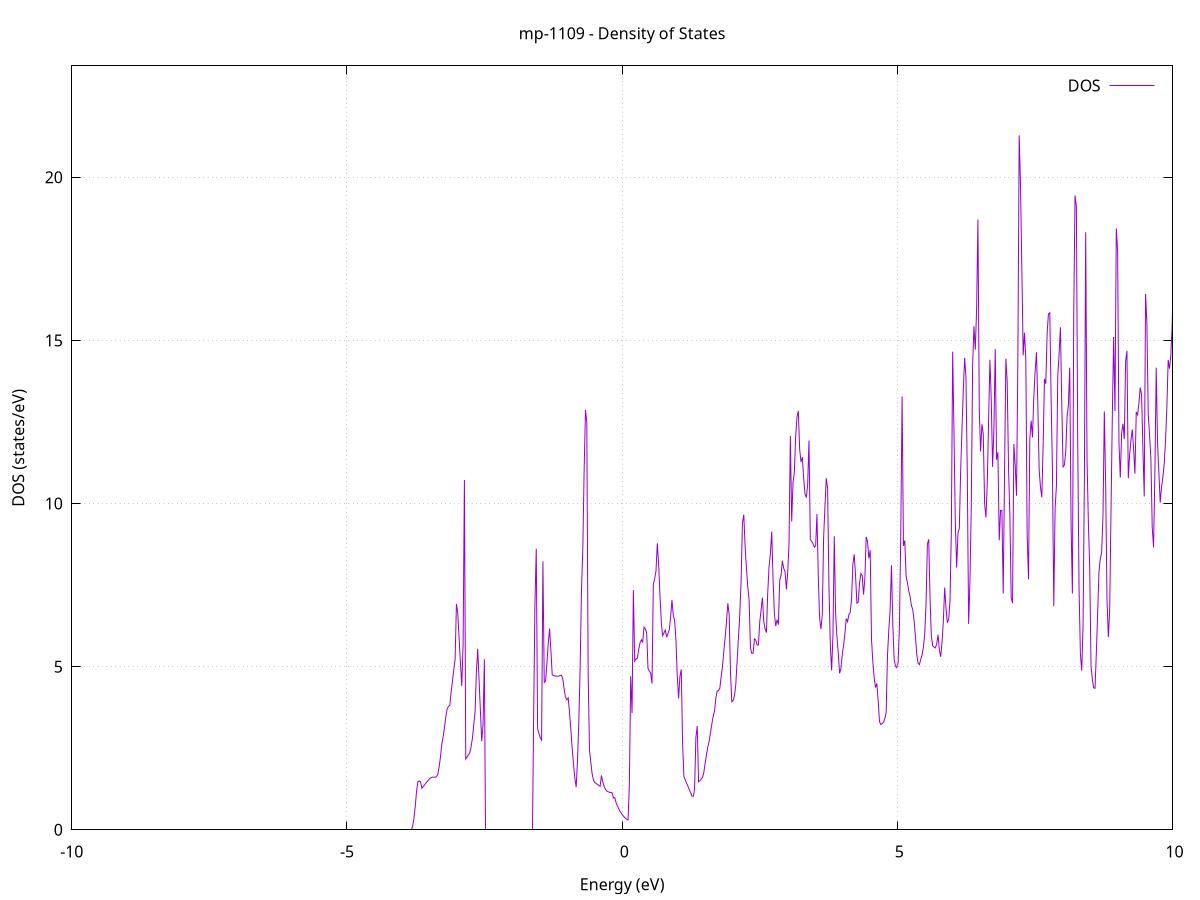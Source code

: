 set title 'mp-1109 - Density of States'
set xlabel 'Energy (eV)'
set ylabel 'DOS (states/eV)'
set grid
set xrange [-10:10]
set yrange [0:23.418]
set xzeroaxis lt -1
set terminal png size 800,600
set output 'mp-1109_dos_gnuplot.png'
plot '-' using 1:2 with lines title 'DOS'
-33.904400 0.000000
-33.880200 0.000000
-33.856000 0.000000
-33.831900 0.000000
-33.807700 0.000000
-33.783500 0.000000
-33.759300 0.000000
-33.735200 0.000000
-33.711000 0.000000
-33.686800 0.000000
-33.662600 0.000000
-33.638500 0.000000
-33.614300 0.000000
-33.590100 0.000000
-33.566000 0.000000
-33.541800 0.000000
-33.517600 0.000000
-33.493400 0.000000
-33.469300 0.000000
-33.445100 0.000000
-33.420900 0.000000
-33.396700 0.000000
-33.372600 0.000000
-33.348400 0.000000
-33.324200 0.000000
-33.300000 0.000000
-33.275900 0.000000
-33.251700 0.000000
-33.227500 0.000000
-33.203400 0.000000
-33.179200 0.000000
-33.155000 0.000000
-33.130800 0.000000
-33.106700 0.000000
-33.082500 0.000000
-33.058300 0.000000
-33.034100 0.000000
-33.010000 0.000000
-32.985800 0.000000
-32.961600 0.000000
-32.937500 0.000000
-32.913300 0.000000
-32.889100 0.000000
-32.864900 0.000000
-32.840800 0.000000
-32.816600 0.000000
-32.792400 0.000000
-32.768200 0.000000
-32.744100 0.000000
-32.719900 0.000000
-32.695700 0.000000
-32.671500 0.000000
-32.647400 0.000000
-32.623200 0.000000
-32.599000 0.000000
-32.574900 0.000000
-32.550700 0.000000
-32.526500 0.000000
-32.502300 0.000000
-32.478200 0.000000
-32.454000 0.000000
-32.429800 0.000000
-32.405600 0.000000
-32.381500 0.000000
-32.357300 0.000000
-32.333100 0.000000
-32.308900 0.000000
-32.284800 0.000000
-32.260600 0.000000
-32.236400 0.000000
-32.212300 0.000000
-32.188100 0.000000
-32.163900 0.000000
-32.139700 0.000000
-32.115600 0.000000
-32.091400 0.000000
-32.067200 0.000000
-32.043000 0.000000
-32.018900 0.000000
-31.994700 0.000000
-31.970500 0.000000
-31.946300 0.000000
-31.922200 0.000000
-31.898000 0.000000
-31.873800 0.000000
-31.849700 0.000000
-31.825500 0.000000
-31.801300 0.000000
-31.777100 0.000000
-31.753000 0.000000
-31.728800 0.000000
-31.704600 0.000000
-31.680400 0.000000
-31.656300 0.000000
-31.632100 0.000000
-31.607900 0.000000
-31.583800 0.000000
-31.559600 0.000000
-31.535400 0.000000
-31.511200 0.000000
-31.487100 0.000000
-31.462900 0.000000
-31.438700 0.000000
-31.414500 0.000000
-31.390400 0.000000
-31.366200 0.000000
-31.342000 0.000000
-31.317800 0.000000
-31.293700 0.000000
-31.269500 0.000000
-31.245300 0.000000
-31.221200 0.000000
-31.197000 0.000000
-31.172800 0.000000
-31.148600 0.000000
-31.124500 0.000000
-31.100300 0.000000
-31.076100 0.000000
-31.051900 0.000000
-31.027800 0.000000
-31.003600 0.000000
-30.979400 0.000000
-30.955200 0.000000
-30.931100 0.000000
-30.906900 0.000000
-30.882700 0.000000
-30.858600 0.000000
-30.834400 0.000000
-30.810200 0.000000
-30.786000 0.000000
-30.761900 0.000000
-30.737700 0.000000
-30.713500 59.623000
-30.689300 0.000000
-30.665200 58.173700
-30.641000 0.000000
-30.616800 0.000000
-30.592600 0.000000
-30.568500 0.000000
-30.544300 0.000000
-30.520100 0.000000
-30.496000 0.000000
-30.471800 0.000000
-30.447600 0.000000
-30.423400 0.000000
-30.399300 0.000000
-30.375100 0.000000
-30.350900 0.000000
-30.326700 0.000000
-30.302600 0.000000
-30.278400 0.000000
-30.254200 0.000000
-30.230100 0.000000
-30.205900 0.000000
-30.181700 0.000000
-30.157500 0.000000
-30.133400 0.000000
-30.109200 0.000000
-30.085000 0.000000
-30.060800 0.000000
-30.036700 0.000000
-30.012500 0.000000
-29.988300 0.000000
-29.964100 0.000000
-29.940000 0.000000
-29.915800 0.000000
-29.891600 0.000000
-29.867500 0.000000
-29.843300 0.000000
-29.819100 0.000000
-29.794900 0.000000
-29.770800 0.000000
-29.746600 0.000000
-29.722400 0.000000
-29.698200 0.000000
-29.674100 0.000000
-29.649900 0.000000
-29.625700 0.000000
-29.601500 0.000000
-29.577400 0.000000
-29.553200 0.000000
-29.529000 0.000000
-29.504900 0.000000
-29.480700 0.000000
-29.456500 0.000000
-29.432300 0.000000
-29.408200 0.000000
-29.384000 0.000000
-29.359800 0.000000
-29.335600 0.000000
-29.311500 0.000000
-29.287300 0.000000
-29.263100 0.000000
-29.238900 0.000000
-29.214800 0.000000
-29.190600 0.000000
-29.166400 0.000000
-29.142300 0.000000
-29.118100 0.000000
-29.093900 0.000000
-29.069700 0.000000
-29.045600 0.000000
-29.021400 0.000000
-28.997200 0.000000
-28.973000 0.000000
-28.948900 0.000000
-28.924700 0.000000
-28.900500 0.000000
-28.876400 0.000000
-28.852200 0.000000
-28.828000 0.000000
-28.803800 0.000000
-28.779700 0.000000
-28.755500 0.000000
-28.731300 0.000000
-28.707100 0.000000
-28.683000 0.000000
-28.658800 0.000000
-28.634600 0.000000
-28.610400 0.000000
-28.586300 0.000000
-28.562100 0.000000
-28.537900 0.000000
-28.513800 0.000000
-28.489600 0.000000
-28.465400 0.000000
-28.441200 0.000000
-28.417100 0.000000
-28.392900 0.000000
-28.368700 0.000000
-28.344500 0.000000
-28.320400 0.000000
-28.296200 0.000000
-28.272000 0.000000
-28.247800 0.000000
-28.223700 0.000000
-28.199500 0.000000
-28.175300 0.000000
-28.151200 0.000000
-28.127000 0.000000
-28.102800 0.000000
-28.078600 0.000000
-28.054500 0.000000
-28.030300 0.000000
-28.006100 0.000000
-27.981900 0.000000
-27.957800 0.000000
-27.933600 0.000000
-27.909400 0.000000
-27.885200 0.000000
-27.861100 0.000000
-27.836900 0.000000
-27.812700 0.000000
-27.788600 0.000000
-27.764400 0.000000
-27.740200 0.000000
-27.716000 0.000000
-27.691900 0.000000
-27.667700 0.000000
-27.643500 0.000000
-27.619300 0.000000
-27.595200 0.000000
-27.571000 0.000000
-27.546800 0.000000
-27.522600 0.000000
-27.498500 0.000000
-27.474300 0.000000
-27.450100 0.000000
-27.426000 0.000000
-27.401800 0.000000
-27.377600 0.000000
-27.353400 0.000000
-27.329300 0.000000
-27.305100 0.000000
-27.280900 0.000000
-27.256700 0.000000
-27.232600 0.000000
-27.208400 0.000000
-27.184200 0.000000
-27.160100 0.000000
-27.135900 0.000000
-27.111700 0.000000
-27.087500 0.000000
-27.063400 0.000000
-27.039200 0.000000
-27.015000 0.000000
-26.990800 0.000000
-26.966700 0.000000
-26.942500 0.000000
-26.918300 0.000000
-26.894100 0.000000
-26.870000 0.000000
-26.845800 0.000000
-26.821600 0.000000
-26.797500 0.000000
-26.773300 0.000000
-26.749100 0.000000
-26.724900 0.000000
-26.700800 0.000000
-26.676600 0.000000
-26.652400 0.000000
-26.628200 0.000000
-26.604100 0.000000
-26.579900 0.000000
-26.555700 0.000000
-26.531500 0.000000
-26.507400 0.000000
-26.483200 0.000000
-26.459000 0.000000
-26.434900 0.000000
-26.410700 0.000000
-26.386500 0.000000
-26.362300 0.000000
-26.338200 0.000000
-26.314000 0.000000
-26.289800 0.000000
-26.265600 0.000000
-26.241500 0.000000
-26.217300 0.000000
-26.193100 0.000000
-26.168900 0.000000
-26.144800 0.000000
-26.120600 0.000000
-26.096400 0.000000
-26.072300 0.000000
-26.048100 0.000000
-26.023900 0.000000
-25.999700 0.000000
-25.975600 0.000000
-25.951400 0.000000
-25.927200 0.000000
-25.903000 0.000000
-25.878900 0.000000
-25.854700 0.000000
-25.830500 0.000000
-25.806400 0.000000
-25.782200 0.000000
-25.758000 0.000000
-25.733800 0.000000
-25.709700 0.000000
-25.685500 0.000000
-25.661300 0.000000
-25.637100 0.000000
-25.613000 0.000000
-25.588800 0.000000
-25.564600 0.000000
-25.540400 0.000000
-25.516300 0.000000
-25.492100 0.000000
-25.467900 0.000000
-25.443800 0.000000
-25.419600 0.000000
-25.395400 0.000000
-25.371200 0.000000
-25.347100 0.000000
-25.322900 0.000000
-25.298700 0.000000
-25.274500 0.000000
-25.250400 0.000000
-25.226200 0.000000
-25.202000 0.000000
-25.177800 0.000000
-25.153700 0.000000
-25.129500 0.000000
-25.105300 0.000000
-25.081200 0.000000
-25.057000 0.000000
-25.032800 0.000000
-25.008600 0.000000
-24.984500 0.000000
-24.960300 0.000000
-24.936100 0.000000
-24.911900 0.000000
-24.887800 0.000000
-24.863600 0.000000
-24.839400 0.000000
-24.815200 0.000000
-24.791100 0.000000
-24.766900 0.000000
-24.742700 0.000000
-24.718600 0.000000
-24.694400 0.000000
-24.670200 0.000000
-24.646000 0.000000
-24.621900 0.000000
-24.597700 0.000000
-24.573500 0.000000
-24.549300 0.000000
-24.525200 0.000000
-24.501000 0.000000
-24.476800 0.000000
-24.452700 0.000000
-24.428500 0.000000
-24.404300 0.000000
-24.380100 0.000000
-24.356000 0.000000
-24.331800 0.000000
-24.307600 0.000000
-24.283400 0.000000
-24.259300 0.000000
-24.235100 0.000000
-24.210900 0.000000
-24.186700 0.000000
-24.162600 0.000000
-24.138400 0.000000
-24.114200 0.000000
-24.090100 0.000000
-24.065900 0.000000
-24.041700 0.000000
-24.017500 0.000000
-23.993400 0.000000
-23.969200 0.000000
-23.945000 0.000000
-23.920800 0.000000
-23.896700 0.000000
-23.872500 0.000000
-23.848300 0.000000
-23.824100 0.000000
-23.800000 0.000000
-23.775800 0.000000
-23.751600 0.000000
-23.727500 0.000000
-23.703300 0.000000
-23.679100 0.000000
-23.654900 0.000000
-23.630800 0.000000
-23.606600 0.000000
-23.582400 0.000000
-23.558200 0.000000
-23.534100 0.000000
-23.509900 0.000000
-23.485700 0.000000
-23.461500 0.000000
-23.437400 0.000000
-23.413200 0.000000
-23.389000 0.000000
-23.364900 0.000000
-23.340700 0.000000
-23.316500 0.000000
-23.292300 0.000000
-23.268200 0.000000
-23.244000 0.000000
-23.219800 0.000000
-23.195600 0.000000
-23.171500 0.000000
-23.147300 0.000000
-23.123100 0.000000
-23.099000 0.000000
-23.074800 0.000000
-23.050600 0.000000
-23.026400 0.000000
-23.002300 0.000000
-22.978100 0.000000
-22.953900 0.000000
-22.929700 0.000000
-22.905600 0.000000
-22.881400 0.000000
-22.857200 0.000000
-22.833000 0.000000
-22.808900 0.000000
-22.784700 0.000000
-22.760500 0.000000
-22.736400 0.000000
-22.712200 0.000000
-22.688000 0.000000
-22.663800 0.000000
-22.639700 0.000000
-22.615500 0.000000
-22.591300 0.000000
-22.567100 0.000000
-22.543000 0.000000
-22.518800 0.000000
-22.494600 0.000000
-22.470400 0.000000
-22.446300 0.000000
-22.422100 0.000000
-22.397900 0.000000
-22.373800 0.000000
-22.349600 0.000000
-22.325400 0.000000
-22.301200 0.000000
-22.277100 0.000000
-22.252900 0.000000
-22.228700 0.000000
-22.204500 0.000000
-22.180400 0.000000
-22.156200 0.000000
-22.132000 0.000000
-22.107800 0.000000
-22.083700 0.000000
-22.059500 0.000000
-22.035300 0.000000
-22.011200 0.000000
-21.987000 0.000000
-21.962800 0.000000
-21.938600 0.000000
-21.914500 0.000000
-21.890300 0.000000
-21.866100 0.000000
-21.841900 0.000000
-21.817800 0.000000
-21.793600 0.000000
-21.769400 0.000000
-21.745300 0.000000
-21.721100 0.000000
-21.696900 0.000000
-21.672700 0.000000
-21.648600 0.000000
-21.624400 0.000000
-21.600200 0.000000
-21.576000 0.000000
-21.551900 0.000000
-21.527700 0.000000
-21.503500 0.000000
-21.479300 0.000000
-21.455200 0.000000
-21.431000 0.000000
-21.406800 0.000000
-21.382700 0.000000
-21.358500 0.000000
-21.334300 0.000000
-21.310100 0.000000
-21.286000 0.000000
-21.261800 0.000000
-21.237600 0.000000
-21.213400 0.000000
-21.189300 0.000000
-21.165100 0.000000
-21.140900 0.000000
-21.116700 0.000000
-21.092600 0.000000
-21.068400 0.000000
-21.044200 0.000000
-21.020100 0.000000
-20.995900 0.000000
-20.971700 0.000000
-20.947500 0.000000
-20.923400 0.000000
-20.899200 0.000000
-20.875000 0.000000
-20.850800 0.000000
-20.826700 0.000000
-20.802500 0.000000
-20.778300 0.000000
-20.754100 0.000000
-20.730000 0.000000
-20.705800 0.000000
-20.681600 0.000000
-20.657500 0.000000
-20.633300 0.000000
-20.609100 0.000000
-20.584900 0.000000
-20.560800 0.000000
-20.536600 0.000000
-20.512400 0.000000
-20.488200 0.000000
-20.464100 0.000000
-20.439900 0.000000
-20.415700 0.000000
-20.391600 0.000000
-20.367400 0.000000
-20.343200 0.000000
-20.319000 0.000000
-20.294900 0.000000
-20.270700 0.000000
-20.246500 0.000000
-20.222300 0.000000
-20.198200 0.000000
-20.174000 0.000000
-20.149800 0.000000
-20.125600 0.000000
-20.101500 0.000000
-20.077300 0.000000
-20.053100 0.000000
-20.029000 0.000000
-20.004800 0.000000
-19.980600 0.000000
-19.956400 0.000000
-19.932300 0.000000
-19.908100 0.000000
-19.883900 0.000000
-19.859700 0.000000
-19.835600 0.000000
-19.811400 0.000000
-19.787200 0.000000
-19.763000 0.000000
-19.738900 0.000000
-19.714700 0.000000
-19.690500 0.000000
-19.666400 0.000000
-19.642200 0.000000
-19.618000 0.000000
-19.593800 0.000000
-19.569700 0.000000
-19.545500 0.000000
-19.521300 0.000000
-19.497100 0.000000
-19.473000 0.000000
-19.448800 0.000000
-19.424600 0.000000
-19.400400 0.000000
-19.376300 0.000000
-19.352100 0.000000
-19.327900 0.000000
-19.303800 0.000000
-19.279600 0.000000
-19.255400 0.000000
-19.231200 0.000000
-19.207100 0.000000
-19.182900 0.000000
-19.158700 0.000000
-19.134500 0.000000
-19.110400 0.000000
-19.086200 0.000000
-19.062000 0.000000
-19.037800 0.000000
-19.013700 0.000000
-18.989500 0.000000
-18.965300 0.000000
-18.941200 0.000000
-18.917000 0.000000
-18.892800 0.000000
-18.868600 0.000000
-18.844500 0.000000
-18.820300 0.000000
-18.796100 0.000000
-18.771900 0.000000
-18.747800 0.000000
-18.723600 0.000000
-18.699400 0.000000
-18.675300 0.000000
-18.651100 0.000000
-18.626900 0.000000
-18.602700 0.000000
-18.578600 0.000000
-18.554400 0.000000
-18.530200 0.000000
-18.506000 0.000000
-18.481900 0.000000
-18.457700 0.000000
-18.433500 0.000000
-18.409300 0.000000
-18.385200 0.000000
-18.361000 0.000000
-18.336800 0.000000
-18.312700 0.000000
-18.288500 0.000000
-18.264300 0.000000
-18.240100 0.000000
-18.216000 0.000000
-18.191800 0.000000
-18.167600 0.000000
-18.143400 0.000000
-18.119300 0.000000
-18.095100 0.000000
-18.070900 0.000000
-18.046700 0.000000
-18.022600 0.000000
-17.998400 0.000000
-17.974200 0.000000
-17.950100 0.000000
-17.925900 0.000000
-17.901700 0.000000
-17.877500 0.000000
-17.853400 0.000000
-17.829200 0.000000
-17.805000 0.000000
-17.780800 0.000000
-17.756700 0.000000
-17.732500 0.000000
-17.708300 0.000000
-17.684100 0.000000
-17.660000 0.000000
-17.635800 0.000000
-17.611600 0.000000
-17.587500 0.000000
-17.563300 0.000000
-17.539100 0.000000
-17.514900 0.000000
-17.490800 0.000000
-17.466600 0.000000
-17.442400 0.000000
-17.418200 0.000000
-17.394100 0.000000
-17.369900 0.000000
-17.345700 0.000000
-17.321600 0.000000
-17.297400 0.000000
-17.273200 0.000000
-17.249000 0.000000
-17.224900 0.000000
-17.200700 0.000000
-17.176500 0.000000
-17.152300 0.000000
-17.128200 0.000000
-17.104000 0.000000
-17.079800 0.000000
-17.055600 0.000000
-17.031500 0.000000
-17.007300 0.000000
-16.983100 0.000000
-16.959000 0.000000
-16.934800 0.000000
-16.910600 0.000000
-16.886400 0.000000
-16.862300 0.000000
-16.838100 0.000000
-16.813900 0.000000
-16.789700 0.000000
-16.765600 0.000000
-16.741400 0.000000
-16.717200 0.000000
-16.693000 0.000000
-16.668900 0.000000
-16.644700 0.000000
-16.620500 0.000000
-16.596400 0.000000
-16.572200 0.000000
-16.548000 0.000000
-16.523800 0.000000
-16.499700 0.000000
-16.475500 0.000000
-16.451300 0.000000
-16.427100 0.000000
-16.403000 0.000000
-16.378800 0.000000
-16.354600 0.000000
-16.330400 0.000000
-16.306300 0.000000
-16.282100 0.000000
-16.257900 0.000000
-16.233800 0.000000
-16.209600 0.000000
-16.185400 0.000000
-16.161200 0.000000
-16.137100 0.000000
-16.112900 0.000000
-16.088700 0.000000
-16.064500 0.000000
-16.040400 0.000000
-16.016200 0.000000
-15.992000 0.000000
-15.967900 0.000000
-15.943700 0.000000
-15.919500 0.000000
-15.895300 0.000000
-15.871200 0.000000
-15.847000 0.000000
-15.822800 0.000000
-15.798600 0.000000
-15.774500 0.000000
-15.750300 0.000000
-15.726100 0.000000
-15.701900 0.000000
-15.677800 0.000000
-15.653600 0.000000
-15.629400 0.000000
-15.605300 0.000000
-15.581100 0.000000
-15.556900 0.000000
-15.532700 0.000000
-15.508600 0.000000
-15.484400 0.000000
-15.460200 0.000000
-15.436000 0.000000
-15.411900 0.000000
-15.387700 0.000000
-15.363500 0.000000
-15.339300 0.000000
-15.315200 0.000000
-15.291000 0.000000
-15.266800 0.000000
-15.242700 0.000000
-15.218500 0.000000
-15.194300 0.000000
-15.170100 0.000000
-15.146000 0.000000
-15.121800 0.000000
-15.097600 0.000000
-15.073400 0.000000
-15.049300 0.000000
-15.025100 0.000000
-15.000900 0.000000
-14.976700 0.000000
-14.952600 0.000000
-14.928400 0.000000
-14.904200 0.000000
-14.880100 0.000000
-14.855900 0.000000
-14.831700 0.000000
-14.807500 0.000000
-14.783400 0.000000
-14.759200 0.000000
-14.735000 0.000000
-14.710800 0.000000
-14.686700 0.000000
-14.662500 0.000000
-14.638300 0.000000
-14.614200 0.000000
-14.590000 0.000000
-14.565800 0.000000
-14.541600 0.000000
-14.517500 0.000000
-14.493300 0.000000
-14.469100 0.000000
-14.444900 0.000000
-14.420800 0.000000
-14.396600 0.000000
-14.372400 0.000000
-14.348200 0.000000
-14.324100 0.000000
-14.299900 0.000000
-14.275700 0.000000
-14.251600 0.000000
-14.227400 0.000000
-14.203200 0.000000
-14.179000 0.000000
-14.154900 0.000000
-14.130700 0.000000
-14.106500 0.000000
-14.082300 0.000000
-14.058200 0.000000
-14.034000 0.000000
-14.009800 0.000000
-13.985600 0.000000
-13.961500 0.000000
-13.937300 0.000000
-13.913100 0.000000
-13.889000 0.000000
-13.864800 0.000000
-13.840600 0.000000
-13.816400 187.718900
-13.792300 0.000000
-13.768100 199.666200
-13.743900 0.000000
-13.719700 0.000000
-13.695600 0.000000
-13.671400 0.000000
-13.647200 0.000000
-13.623000 0.000000
-13.598900 0.000000
-13.574700 0.000000
-13.550500 0.000000
-13.526400 0.000000
-13.502200 0.000000
-13.478000 0.000000
-13.453800 0.000000
-13.429700 0.000000
-13.405500 0.000000
-13.381300 0.000000
-13.357100 0.000000
-13.333000 0.000000
-13.308800 0.000000
-13.284600 0.000000
-13.260500 0.000000
-13.236300 0.000000
-13.212100 0.000000
-13.187900 40.340700
-13.163800 35.592000
-13.139600 0.000000
-13.115400 0.000000
-13.091200 49.089200
-13.067100 239.071600
-13.042900 310.539800
-13.018700 34.413700
-12.994500 58.851500
-12.970400 16.103400
-12.946200 0.000000
-12.922000 0.000000
-12.897900 36.713900
-12.873700 21.592200
-12.849500 14.059500
-12.825300 12.189200
-12.801200 27.093900
-12.777000 34.519600
-12.752800 0.000000
-12.728600 22.403400
-12.704500 16.416400
-12.680300 39.148100
-12.656100 0.000000
-12.631900 0.000000
-12.607800 0.000000
-12.583600 0.000000
-12.559400 0.000000
-12.535300 0.000000
-12.511100 0.000000
-12.486900 0.000000
-12.462700 0.000000
-12.438600 0.000000
-12.414400 0.000000
-12.390200 0.000000
-12.366000 0.000000
-12.341900 0.000000
-12.317700 0.000000
-12.293500 0.000000
-12.269300 0.000000
-12.245200 0.000000
-12.221000 0.000000
-12.196800 0.000000
-12.172700 0.000000
-12.148500 0.000000
-12.124300 0.000000
-12.100100 0.000000
-12.076000 0.000000
-12.051800 0.000000
-12.027600 0.000000
-12.003400 0.000000
-11.979300 0.000000
-11.955100 0.000000
-11.930900 0.000000
-11.906800 0.000000
-11.882600 0.000000
-11.858400 0.000000
-11.834200 0.000000
-11.810100 0.000000
-11.785900 0.000000
-11.761700 0.000000
-11.737500 0.000000
-11.713400 0.000000
-11.689200 0.000000
-11.665000 0.000000
-11.640800 0.000000
-11.616700 0.000000
-11.592500 0.000000
-11.568300 0.000000
-11.544200 0.000000
-11.520000 0.000000
-11.495800 0.000000
-11.471600 0.000000
-11.447500 0.000000
-11.423300 0.000000
-11.399100 0.000000
-11.374900 0.000000
-11.350800 0.000000
-11.326600 0.000000
-11.302400 0.000000
-11.278200 0.000000
-11.254100 0.000000
-11.229900 0.000000
-11.205700 0.000000
-11.181600 0.000000
-11.157400 0.000000
-11.133200 0.000000
-11.109000 0.000000
-11.084900 0.000000
-11.060700 0.000000
-11.036500 0.000000
-11.012300 0.000000
-10.988200 0.000000
-10.964000 0.000000
-10.939800 0.000000
-10.915600 0.000000
-10.891500 0.000000
-10.867300 0.000000
-10.843100 0.000000
-10.819000 0.000000
-10.794800 0.000000
-10.770600 0.000000
-10.746400 0.000000
-10.722300 0.000000
-10.698100 0.000000
-10.673900 0.000000
-10.649700 0.000000
-10.625600 0.000000
-10.601400 0.000000
-10.577200 0.000000
-10.553000 0.000000
-10.528900 0.000000
-10.504700 0.000000
-10.480500 0.000000
-10.456400 0.000000
-10.432200 0.000000
-10.408000 0.000000
-10.383800 0.000000
-10.359700 0.000000
-10.335500 0.000000
-10.311300 0.000000
-10.287100 0.000000
-10.263000 0.000000
-10.238800 0.000000
-10.214600 0.000000
-10.190500 0.000000
-10.166300 0.000000
-10.142100 0.000000
-10.117900 0.000000
-10.093800 0.000000
-10.069600 0.000000
-10.045400 0.000000
-10.021200 0.000000
-9.997100 0.000000
-9.972900 0.000000
-9.948700 0.000000
-9.924500 0.000000
-9.900400 0.000000
-9.876200 0.000000
-9.852000 0.000000
-9.827900 0.000000
-9.803700 0.000000
-9.779500 0.000000
-9.755300 0.000000
-9.731200 0.000000
-9.707000 0.000000
-9.682800 0.000000
-9.658600 0.000000
-9.634500 0.000000
-9.610300 0.000000
-9.586100 0.000000
-9.561900 0.000000
-9.537800 0.000000
-9.513600 0.000000
-9.489400 0.000000
-9.465300 0.000000
-9.441100 0.000000
-9.416900 0.000000
-9.392700 0.000000
-9.368600 0.000000
-9.344400 0.000000
-9.320200 0.000000
-9.296000 0.000000
-9.271900 0.000000
-9.247700 0.000000
-9.223500 0.000000
-9.199300 0.000000
-9.175200 0.000000
-9.151000 0.000000
-9.126800 0.000000
-9.102700 0.000000
-9.078500 0.000000
-9.054300 0.000000
-9.030100 0.000000
-9.006000 0.000000
-8.981800 0.000000
-8.957600 0.000000
-8.933400 0.000000
-8.909300 0.000000
-8.885100 0.000000
-8.860900 0.000000
-8.836800 0.000000
-8.812600 0.000000
-8.788400 0.000000
-8.764200 0.000000
-8.740100 0.000000
-8.715900 0.000000
-8.691700 0.000000
-8.667500 0.000000
-8.643400 0.000000
-8.619200 0.000000
-8.595000 0.000000
-8.570800 0.000000
-8.546700 0.000000
-8.522500 0.000000
-8.498300 0.000000
-8.474200 0.000000
-8.450000 0.000000
-8.425800 0.000000
-8.401600 0.000000
-8.377500 0.000000
-8.353300 0.000000
-8.329100 0.000000
-8.304900 0.000000
-8.280800 0.000000
-8.256600 0.000000
-8.232400 0.000000
-8.208200 0.000000
-8.184100 0.000000
-8.159900 0.000000
-8.135700 0.000000
-8.111600 0.000000
-8.087400 0.000000
-8.063200 0.000000
-8.039000 0.000000
-8.014900 0.000000
-7.990700 0.000000
-7.966500 0.000000
-7.942300 0.000000
-7.918200 0.000000
-7.894000 0.000000
-7.869800 0.000000
-7.845600 0.000000
-7.821500 0.000000
-7.797300 0.000000
-7.773100 0.000000
-7.749000 0.000000
-7.724800 0.000000
-7.700600 0.000000
-7.676400 0.000000
-7.652300 0.000000
-7.628100 0.000000
-7.603900 0.000000
-7.579700 0.000000
-7.555600 0.000000
-7.531400 0.000000
-7.507200 0.000000
-7.483100 0.000000
-7.458900 0.000000
-7.434700 0.000000
-7.410500 0.000000
-7.386400 0.000000
-7.362200 0.000000
-7.338000 0.000000
-7.313800 0.000000
-7.289700 0.000000
-7.265500 0.000000
-7.241300 0.000000
-7.217100 0.000000
-7.193000 0.000000
-7.168800 0.000000
-7.144600 0.000000
-7.120500 0.000000
-7.096300 0.000000
-7.072100 0.000000
-7.047900 0.000000
-7.023800 0.000000
-6.999600 0.000000
-6.975400 0.000000
-6.951200 0.000000
-6.927100 0.000000
-6.902900 0.000000
-6.878700 0.000000
-6.854500 0.000000
-6.830400 0.000000
-6.806200 0.000000
-6.782000 0.000000
-6.757900 0.000000
-6.733700 0.000000
-6.709500 0.000000
-6.685300 0.000000
-6.661200 0.000000
-6.637000 0.000000
-6.612800 0.000000
-6.588600 0.000000
-6.564500 0.000000
-6.540300 0.000000
-6.516100 0.000000
-6.491900 0.000000
-6.467800 0.000000
-6.443600 0.000000
-6.419400 0.000000
-6.395300 0.000000
-6.371100 0.000000
-6.346900 0.000000
-6.322700 0.000000
-6.298600 0.000000
-6.274400 0.000000
-6.250200 0.000000
-6.226000 0.000000
-6.201900 0.000000
-6.177700 0.000000
-6.153500 0.000000
-6.129400 0.000000
-6.105200 0.000000
-6.081000 0.000000
-6.056800 0.000000
-6.032700 0.000000
-6.008500 0.000000
-5.984300 0.000000
-5.960100 0.000000
-5.936000 0.000000
-5.911800 0.000000
-5.887600 0.000000
-5.863400 0.000000
-5.839300 0.000000
-5.815100 0.000000
-5.790900 0.000000
-5.766800 0.000000
-5.742600 0.000000
-5.718400 0.000000
-5.694200 0.000000
-5.670100 0.000000
-5.645900 0.000000
-5.621700 0.000000
-5.597500 0.000000
-5.573400 0.000000
-5.549200 0.000000
-5.525000 0.000000
-5.500800 0.000000
-5.476700 0.000000
-5.452500 0.000000
-5.428300 0.000000
-5.404200 0.000000
-5.380000 0.000000
-5.355800 0.000000
-5.331600 0.000000
-5.307500 0.000000
-5.283300 0.000000
-5.259100 0.000000
-5.234900 0.000000
-5.210800 0.000000
-5.186600 0.000000
-5.162400 0.000000
-5.138200 0.000000
-5.114100 0.000000
-5.089900 0.000000
-5.065700 0.000000
-5.041600 0.000000
-5.017400 0.000000
-4.993200 0.000000
-4.969000 0.000000
-4.944900 0.000000
-4.920700 0.000000
-4.896500 0.000000
-4.872300 0.000000
-4.848200 0.000000
-4.824000 0.000000
-4.799800 0.000000
-4.775700 0.000000
-4.751500 0.000000
-4.727300 0.000000
-4.703100 0.000000
-4.679000 0.000000
-4.654800 0.000000
-4.630600 0.000000
-4.606400 0.000000
-4.582300 0.000000
-4.558100 0.000000
-4.533900 0.000000
-4.509700 0.000000
-4.485600 0.000000
-4.461400 0.000000
-4.437200 0.000000
-4.413100 0.000000
-4.388900 0.000000
-4.364700 0.000000
-4.340500 0.000000
-4.316400 0.000000
-4.292200 0.000000
-4.268000 0.000000
-4.243800 0.000000
-4.219700 0.000000
-4.195500 0.000000
-4.171300 0.000000
-4.147100 0.000000
-4.123000 0.000000
-4.098800 0.000000
-4.074600 0.000000
-4.050500 0.000000
-4.026300 0.000000
-4.002100 0.000000
-3.977900 0.000000
-3.953800 0.000000
-3.929600 0.000000
-3.905400 0.000000
-3.881200 0.000000
-3.857100 0.000000
-3.832900 0.000000
-3.808700 0.093800
-3.784500 0.333800
-3.760400 0.694800
-3.736200 1.168900
-3.712000 1.473700
-3.687900 1.498000
-3.663700 1.474200
-3.639500 1.273400
-3.615300 1.324300
-3.591200 1.375100
-3.567000 1.425900
-3.542800 1.476700
-3.518600 1.527500
-3.494500 1.574600
-3.470300 1.602400
-3.446100 1.613300
-3.422000 1.612100
-3.397800 1.613400
-3.373600 1.630700
-3.349400 1.702300
-3.325300 1.922800
-3.301100 2.232800
-3.276900 2.619000
-3.252700 2.849600
-3.228600 3.129700
-3.204400 3.460400
-3.180200 3.704300
-3.156000 3.782300
-3.131900 3.816300
-3.107700 4.212500
-3.083500 4.562400
-3.059400 4.900100
-3.035200 5.221800
-3.011000 6.922400
-2.986800 6.632700
-2.962700 5.880800
-2.938500 5.138300
-2.914300 4.410200
-2.890100 5.659000
-2.866000 10.724200
-2.841800 2.165100
-2.817600 2.228300
-2.793400 2.291700
-2.769300 2.359600
-2.745100 2.548600
-2.720900 2.801800
-2.696800 3.206900
-2.672600 3.606400
-2.648400 4.826700
-2.624200 5.548500
-2.600100 4.608100
-2.575900 3.663000
-2.551700 2.713100
-2.527500 3.217800
-2.503400 5.227200
-2.479200 0.000000
-2.455000 0.000000
-2.430800 0.000000
-2.406700 0.000000
-2.382500 0.000000
-2.358300 0.000000
-2.334200 0.000000
-2.310000 0.000000
-2.285800 0.000000
-2.261600 0.000000
-2.237500 0.000000
-2.213300 0.000000
-2.189100 0.000000
-2.164900 0.000000
-2.140800 0.000000
-2.116600 0.000000
-2.092400 0.000000
-2.068200 0.000000
-2.044100 0.000000
-2.019900 0.000000
-1.995700 0.000000
-1.971600 0.000000
-1.947400 0.000000
-1.923200 0.000000
-1.899000 0.000000
-1.874900 0.000000
-1.850700 0.000000
-1.826500 0.000000
-1.802300 0.000000
-1.778200 0.000000
-1.754000 0.000000
-1.729800 0.000000
-1.705700 0.000000
-1.681500 0.000000
-1.657300 0.000000
-1.633100 0.000000
-1.609000 3.309200
-1.584800 6.916900
-1.560600 8.618100
-1.536400 3.099400
-1.512300 2.959400
-1.488100 2.819500
-1.463900 2.752300
-1.439700 8.230400
-1.415600 4.516800
-1.391400 4.557100
-1.367200 5.092100
-1.343100 5.712300
-1.318900 6.165200
-1.294700 5.502600
-1.270500 4.750300
-1.246400 4.729000
-1.222200 4.716400
-1.198000 4.709500
-1.173800 4.705000
-1.149700 4.712700
-1.125500 4.731300
-1.101300 4.738200
-1.077100 4.602300
-1.053000 4.308100
-1.028800 4.058100
-1.004600 3.983800
-0.980500 4.042500
-0.956300 3.600000
-0.932100 3.061100
-0.907900 2.504500
-0.883800 2.012300
-0.859600 1.587000
-0.835400 1.307300
-0.811200 2.130500
-0.787100 3.322800
-0.762900 4.992900
-0.738700 7.362400
-0.714500 8.618500
-0.690400 11.042600
-0.666200 12.867100
-0.642000 12.481900
-0.617900 4.843900
-0.593700 2.447600
-0.569500 2.078000
-0.545300 1.711300
-0.521200 1.523900
-0.497000 1.447500
-0.472800 1.419300
-0.448600 1.391100
-0.424500 1.363100
-0.400300 1.335200
-0.376100 1.665000
-0.352000 1.466800
-0.327800 1.328700
-0.303600 1.239100
-0.279400 1.187400
-0.255300 1.165600
-0.231100 1.150300
-0.206900 1.140000
-0.182700 1.134800
-0.158600 0.976400
-0.134400 0.989000
-0.110200 0.831800
-0.086000 0.732800
-0.061900 0.644300
-0.037700 0.560500
-0.013500 0.498900
0.010600 0.445100
0.034800 0.397400
0.059000 0.356000
0.083200 0.320800
0.107300 0.299300
0.131500 1.366900
0.155700 4.707900
0.179900 3.576400
0.204000 7.347600
0.228200 5.169000
0.252400 5.239100
0.276600 5.260100
0.300700 5.526400
0.324900 5.731000
0.349100 5.825100
0.373200 5.738700
0.397400 6.214100
0.421600 6.158600
0.445800 6.032700
0.469900 4.941500
0.494100 4.862900
0.518300 4.801500
0.542500 4.482600
0.566600 7.519900
0.590800 7.698100
0.615000 7.937300
0.639200 8.784600
0.663300 8.128800
0.687500 7.184200
0.711700 6.350100
0.735800 5.950600
0.760000 6.036100
0.784200 6.120900
0.808400 5.904500
0.832500 6.017300
0.856700 6.130800
0.880900 6.514800
0.905100 7.046000
0.929200 6.578300
0.953400 6.417000
0.977600 5.807900
1.001700 4.707900
1.025900 4.027900
1.050100 4.704500
1.074300 4.916600
1.098400 2.618000
1.122600 1.628800
1.146800 1.532700
1.171000 1.433500
1.195100 1.334400
1.219300 1.235300
1.243500 1.136300
1.267700 1.037300
1.291800 1.023400
1.316000 1.237100
1.340200 2.835800
1.364300 3.178100
1.388500 1.468400
1.412700 1.502400
1.436900 1.557600
1.461000 1.603800
1.485200 1.773600
1.509400 2.048000
1.533600 2.320100
1.557700 2.541300
1.581900 2.725100
1.606100 2.983900
1.630300 3.248500
1.654400 3.479400
1.678600 3.639900
1.702800 4.046500
1.726900 4.254400
1.751100 4.264400
1.775300 4.342100
1.799500 4.704400
1.823600 5.018000
1.847800 5.476700
1.872000 5.898000
1.896200 6.388900
1.920300 6.942200
1.944500 6.608100
1.968700 4.814300
1.992900 3.925700
2.017000 3.968700
2.041200 4.105400
2.065400 4.459100
2.089500 5.183900
2.113700 5.888100
2.137900 6.623800
2.162100 7.668000
2.186200 9.409100
2.210400 9.659600
2.234600 8.664900
2.258800 8.014700
2.282900 7.453100
2.307100 7.035600
2.331300 5.582000
2.355400 5.407800
2.379600 5.413900
2.403800 5.852000
2.428000 5.817900
2.452100 5.662800
2.476300 5.664300
2.500500 6.378200
2.524700 6.746900
2.548800 7.118200
2.573000 6.381200
2.597200 6.155900
2.621400 6.044600
2.645500 7.279900
2.669700 8.070400
2.693900 8.473200
2.718000 9.142400
2.742200 7.658000
2.766400 6.616200
2.790600 6.244300
2.814700 6.442100
2.838900 6.287300
2.863100 7.652700
2.887300 7.799600
2.911400 8.247000
2.935600 8.013400
2.959800 7.916500
2.984000 7.369400
3.008100 7.883400
3.032300 8.763000
3.056500 12.073200
3.080600 9.452800
3.104800 10.646800
3.129000 10.955800
3.153200 12.074800
3.177300 12.655300
3.201500 12.841000
3.225700 11.656600
3.249900 11.275200
3.274000 11.423700
3.298200 10.782500
3.322400 10.294400
3.346600 10.184500
3.370700 10.572300
3.394900 11.934000
3.419100 8.895500
3.443200 8.844800
3.467400 8.772500
3.491600 8.664800
3.515800 8.699500
3.539900 9.678300
3.564100 7.751000
3.588300 6.476300
3.612500 6.151400
3.636600 6.611200
3.660800 8.943300
3.685000 9.919800
3.709100 10.776900
3.733300 10.456000
3.757500 7.484400
3.781700 5.693300
3.805800 4.885800
3.830000 5.936000
3.854200 8.998300
3.878400 6.650600
3.902500 5.925100
3.926700 5.428400
3.950900 4.795100
3.975100 4.938700
3.999200 5.377200
4.023400 5.650600
4.047600 6.024300
4.071700 6.475200
4.095900 6.379100
4.120100 6.595100
4.144300 6.666200
4.168400 7.063000
4.192600 8.142400
4.216800 8.444400
4.241000 7.795900
4.265100 6.946900
4.289300 6.975100
4.313500 7.564300
4.337700 7.854500
4.361800 7.790500
4.386000 7.209800
4.410200 7.688800
4.434300 8.980600
4.458500 8.832600
4.482700 8.325000
4.506900 8.570000
4.531000 5.842200
4.555200 5.146700
4.579400 4.653900
4.603600 4.361300
4.627700 4.486600
4.651900 3.962800
4.676100 3.315600
4.700300 3.226300
4.724400 3.255000
4.748600 3.296600
4.772800 3.406200
4.796900 3.583800
4.821100 5.343400
4.845300 6.129600
4.869500 6.743100
4.893600 8.108500
4.917800 6.295400
4.942000 5.225500
4.966200 5.017600
4.990300 4.970900
5.014500 5.126200
5.038700 6.238700
5.062800 9.096000
5.087000 13.288100
5.111200 8.702300
5.135400 8.868500
5.159500 7.778000
5.183700 7.568700
5.207900 7.319800
5.232100 7.145900
5.256200 6.872700
5.280400 6.751200
5.304600 6.422200
5.328800 5.936400
5.352900 5.387000
5.377100 5.108500
5.401300 5.061500
5.425400 5.222600
5.449600 5.357800
5.473800 5.600000
5.498000 6.011000
5.522100 6.937800
5.546300 8.761400
5.570500 8.901300
5.594700 7.083500
5.618800 5.936800
5.643000 5.639700
5.667200 5.603000
5.691400 5.575900
5.715500 5.692800
5.739700 5.981700
5.763900 5.504100
5.788000 5.304000
5.812200 5.753500
5.836400 6.403400
5.860600 7.423200
5.884700 6.804600
5.908900 6.346800
5.933100 6.458100
5.957300 7.026200
5.981400 9.106800
6.005600 14.655700
6.029800 12.137400
6.054000 9.425400
6.078100 8.036100
6.102300 9.101000
6.126500 9.235700
6.150600 10.990900
6.174800 12.274200
6.199000 13.478200
6.223200 14.465800
6.247300 13.870500
6.271500 10.888900
6.295700 6.310300
6.319900 7.637800
6.344000 9.927200
6.368200 14.225300
6.392400 15.434800
6.416600 14.718400
6.440700 15.956600
6.464900 18.707900
6.489100 12.884400
6.513200 11.597600
6.537400 12.433500
6.561600 12.141500
6.585800 10.007500
6.609900 9.572900
6.634100 10.608100
6.658300 12.542300
6.682500 14.406800
6.706600 13.203200
6.730800 11.126000
6.755000 12.278800
6.779100 14.736000
6.803300 11.344400
6.827500 11.571600
6.851700 8.876300
6.875800 9.792300
6.900000 9.791900
6.924200 7.241200
6.948400 11.006200
6.972500 14.439200
6.996700 13.720300
7.020900 11.077200
7.045100 9.631800
7.069200 7.115500
7.093400 6.948900
7.117600 11.827600
7.141700 11.171900
7.165900 10.240400
7.190100 14.354500
7.214300 21.289000
7.238400 19.767800
7.262600 17.196500
7.286800 14.542400
7.311000 15.236600
7.335100 14.420900
7.359300 9.028400
7.383500 7.679100
7.407700 11.986700
7.431800 12.539700
7.456000 12.028800
7.480200 13.269200
7.504300 14.057400
7.528500 14.637500
7.552700 13.061200
7.576900 11.038600
7.601000 10.509400
7.625200 10.192700
7.649400 11.772500
7.673600 13.823100
7.697700 13.673200
7.721900 15.218600
7.746100 15.818000
7.770300 15.851100
7.794400 13.255300
7.818600 11.023800
7.842800 6.851900
7.866900 9.847100
7.891100 10.555400
7.915300 13.923700
7.939500 14.594200
7.963600 15.405300
7.987800 13.080500
8.012000 11.125700
8.036200 11.184300
8.060300 11.594400
8.084500 12.663700
8.108700 13.032000
8.132800 14.167200
8.157000 9.371100
8.181200 7.243200
8.205400 15.798500
8.229500 19.444800
8.253700 19.104100
8.277900 11.844300
8.302100 7.400900
8.326200 5.399300
8.350400 4.880400
8.374600 6.250700
8.398800 10.690800
8.422900 18.319500
8.447100 11.349200
8.471300 9.425200
8.495400 8.063900
8.519600 5.022400
8.543800 4.603600
8.568000 4.352200
8.592100 4.338300
8.616300 5.421400
8.640500 6.672800
8.664700 7.930200
8.688800 8.318400
8.713000 8.510200
8.737200 9.638200
8.761400 12.823600
8.785500 10.568400
8.809700 7.084600
8.833900 5.908200
8.858000 6.681100
8.882200 9.692800
8.906400 12.663300
8.930600 15.107100
8.954700 12.838800
8.978900 18.431000
9.003100 17.739400
9.027300 11.867600
9.051400 10.798700
9.075600 12.152800
9.099800 12.448000
9.124000 11.974700
9.148100 14.357800
9.172300 14.680200
9.196500 10.774100
9.220600 11.495000
9.244800 11.951500
9.269000 12.269900
9.293200 11.682100
9.317300 10.918400
9.341500 12.805400
9.365700 12.722100
9.389900 13.082100
9.414000 13.556500
9.438200 13.332300
9.462400 11.690500
9.486500 10.217200
9.510700 16.428900
9.534900 15.509300
9.559100 12.748400
9.583200 12.100100
9.607400 11.378300
9.631600 9.280000
9.655800 8.655400
9.679900 10.918900
9.704100 14.165500
9.728300 11.843900
9.752500 10.950700
9.776600 10.028900
9.800800 10.499000
9.825000 10.807700
9.849100 11.206700
9.873300 11.935500
9.897500 12.940600
9.921700 14.406600
9.945800 14.135600
9.970000 14.547300
9.994200 15.494800
10.018400 17.574200
10.042500 13.363000
10.066700 11.063600
10.090900 8.226700
10.115100 8.572000
10.139200 9.402900
10.163400 9.688000
10.187600 11.511200
10.211700 12.515300
10.235900 12.202500
10.260100 11.941100
10.284300 13.444700
10.308400 15.436200
10.332600 15.632300
10.356800 14.535700
10.381000 13.977600
10.405100 14.613800
10.429300 13.566600
10.453500 12.125800
10.477700 12.518900
10.501800 14.291200
10.526000 15.400900
10.550200 17.975600
10.574300 16.164500
10.598500 16.513800
10.622700 15.930200
10.646900 14.718200
10.671000 14.589000
10.695200 16.117000
10.719400 14.337500
10.743600 14.456000
10.767700 15.429300
10.791900 15.196700
10.816100 13.095000
10.840200 10.825900
10.864400 9.884100
10.888600 9.317400
10.912800 10.237300
10.936900 11.862000
10.961100 11.869700
10.985300 12.920400
11.009500 15.416400
11.033600 18.979900
11.057800 14.199400
11.082000 15.363500
11.106200 14.895400
11.130300 15.380800
11.154500 12.062800
11.178700 11.080300
11.202800 11.382100
11.227000 12.262500
11.251200 12.874300
11.275400 12.854800
11.299500 13.016200
11.323700 11.473400
11.347900 10.146000
11.372100 10.396100
11.396200 11.758000
11.420400 15.355600
11.444600 19.752100
11.468800 19.849900
11.492900 18.446900
11.517100 17.911200
11.541300 13.090600
11.565400 11.099100
11.589600 9.091000
11.613800 9.635400
11.638000 13.681700
11.662100 15.849900
11.686300 13.758000
11.710500 11.915700
11.734700 11.373800
11.758800 11.219300
11.783000 12.188100
11.807200 12.574000
11.831400 12.446600
11.855500 12.982200
11.879700 10.517100
11.903900 8.462500
11.928000 9.885600
11.952200 7.952800
11.976400 4.841900
12.000600 2.977900
12.024700 1.387600
12.048900 0.727300
12.073100 0.560000
12.097300 0.465900
12.121400 0.376100
12.145600 0.290200
12.169800 0.208300
12.193900 0.130400
12.218100 0.056400
12.242300 0.000800
12.266500 0.000000
12.290600 0.000000
12.314800 0.000000
12.339000 0.000000
12.363200 0.000000
12.387300 0.000000
12.411500 0.000000
12.435700 0.000000
12.459900 0.000000
12.484000 0.000000
12.508200 0.000000
12.532400 0.000000
12.556500 0.000000
12.580700 0.000000
12.604900 0.000000
12.629100 0.000000
12.653200 0.000000
12.677400 0.000000
12.701600 0.000000
12.725800 0.000000
12.749900 0.000000
12.774100 0.000000
12.798300 0.000000
12.822500 0.000000
12.846600 0.000000
12.870800 0.000000
12.895000 0.000000
12.919100 0.000000
12.943300 0.000000
12.967500 0.000000
12.991700 0.000000
13.015800 0.000000
13.040000 0.000000
13.064200 0.000000
13.088400 0.000000
13.112500 0.000000
13.136700 0.000000
13.160900 0.000000
13.185100 0.000000
13.209200 0.000000
13.233400 0.000000
13.257600 0.000000
13.281700 0.000000
13.305900 0.000000
13.330100 0.000000
13.354300 0.000000
13.378400 0.000000
13.402600 0.000000
13.426800 0.000000
13.451000 0.000000
13.475100 0.000000
13.499300 0.000000
13.523500 0.000000
13.547600 0.000000
13.571800 0.000000
13.596000 0.000000
13.620200 0.000000
13.644300 0.000000
13.668500 0.000000
13.692700 0.000000
13.716900 0.000000
13.741000 0.000000
13.765200 0.000000
13.789400 0.000000
13.813600 0.000000
13.837700 0.000000
13.861900 0.000000
13.886100 0.000000
13.910200 0.000000
13.934400 0.000000
13.958600 0.000000
13.982800 0.000000
14.006900 0.000000
14.031100 0.000000
14.055300 0.000000
14.079500 0.000000
14.103600 0.000000
14.127800 0.000000
14.152000 0.000000
14.176200 0.000000
14.200300 0.000000
14.224500 0.000000
14.248700 0.000000
14.272800 0.000000
14.297000 0.000000
14.321200 0.000000
14.345400 0.000000
14.369500 0.000000
14.393700 0.000000
14.417900 0.000000
14.442100 0.000000
e
